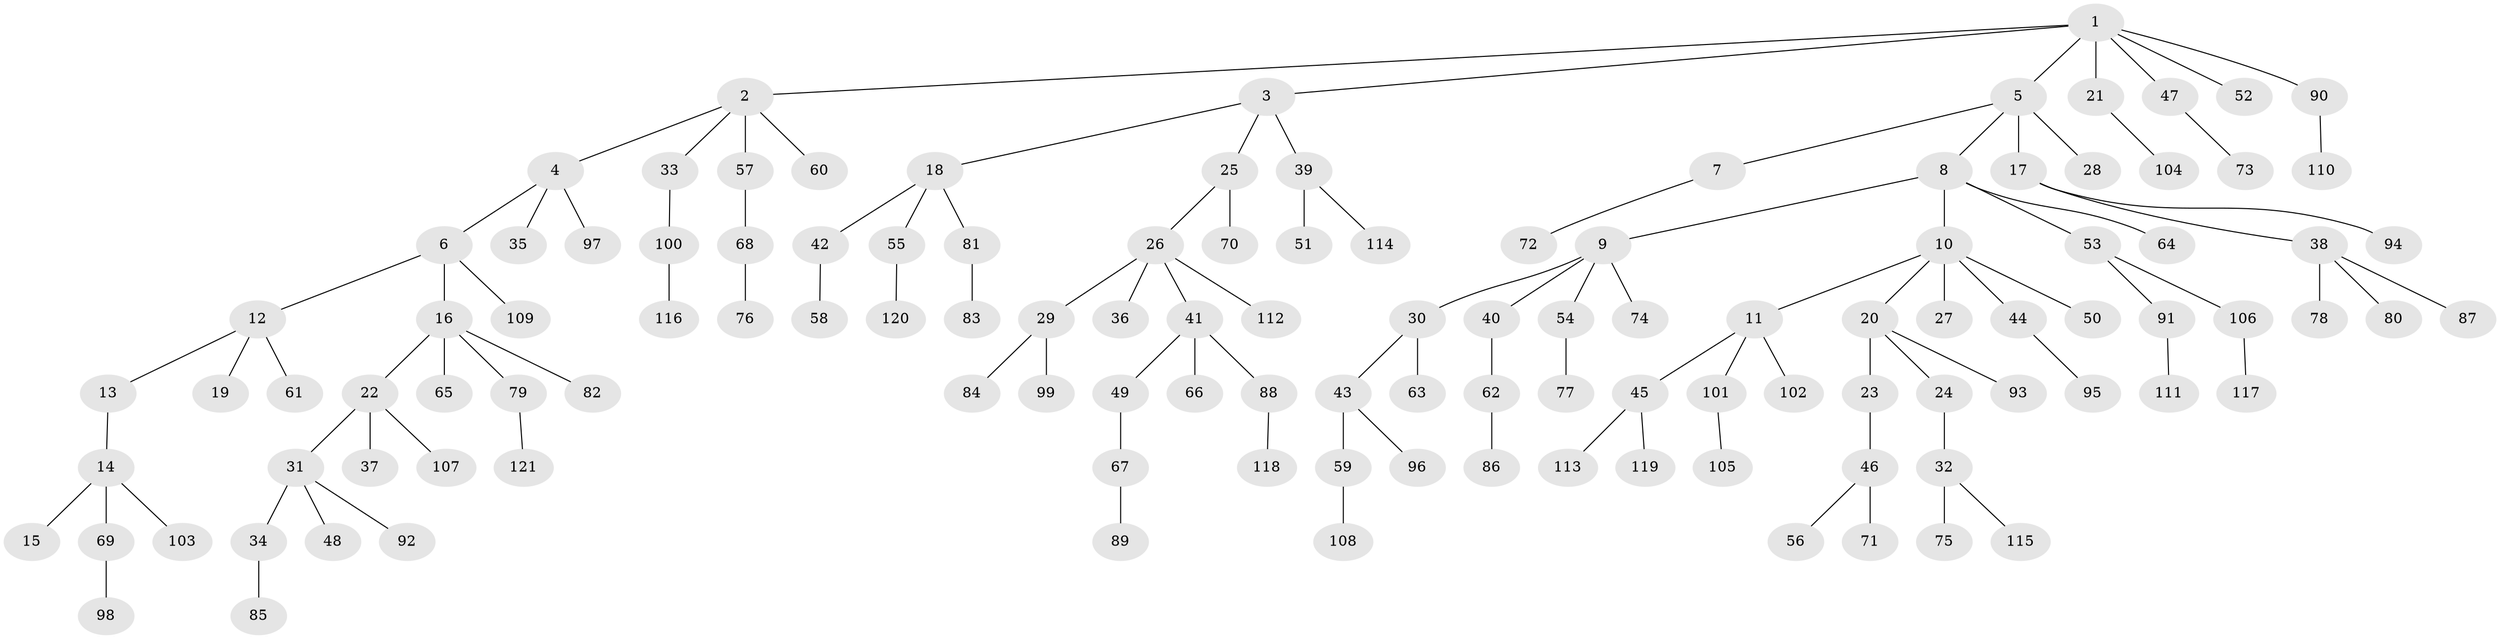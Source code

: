 // coarse degree distribution, {6: 0.03614457831325301, 5: 0.04819277108433735, 4: 0.04819277108433735, 3: 0.12048192771084337, 1: 0.6506024096385542, 7: 0.024096385542168676, 2: 0.07228915662650602}
// Generated by graph-tools (version 1.1) at 2025/42/03/06/25 10:42:02]
// undirected, 121 vertices, 120 edges
graph export_dot {
graph [start="1"]
  node [color=gray90,style=filled];
  1;
  2;
  3;
  4;
  5;
  6;
  7;
  8;
  9;
  10;
  11;
  12;
  13;
  14;
  15;
  16;
  17;
  18;
  19;
  20;
  21;
  22;
  23;
  24;
  25;
  26;
  27;
  28;
  29;
  30;
  31;
  32;
  33;
  34;
  35;
  36;
  37;
  38;
  39;
  40;
  41;
  42;
  43;
  44;
  45;
  46;
  47;
  48;
  49;
  50;
  51;
  52;
  53;
  54;
  55;
  56;
  57;
  58;
  59;
  60;
  61;
  62;
  63;
  64;
  65;
  66;
  67;
  68;
  69;
  70;
  71;
  72;
  73;
  74;
  75;
  76;
  77;
  78;
  79;
  80;
  81;
  82;
  83;
  84;
  85;
  86;
  87;
  88;
  89;
  90;
  91;
  92;
  93;
  94;
  95;
  96;
  97;
  98;
  99;
  100;
  101;
  102;
  103;
  104;
  105;
  106;
  107;
  108;
  109;
  110;
  111;
  112;
  113;
  114;
  115;
  116;
  117;
  118;
  119;
  120;
  121;
  1 -- 2;
  1 -- 3;
  1 -- 5;
  1 -- 21;
  1 -- 47;
  1 -- 52;
  1 -- 90;
  2 -- 4;
  2 -- 33;
  2 -- 57;
  2 -- 60;
  3 -- 18;
  3 -- 25;
  3 -- 39;
  4 -- 6;
  4 -- 35;
  4 -- 97;
  5 -- 7;
  5 -- 8;
  5 -- 17;
  5 -- 28;
  6 -- 12;
  6 -- 16;
  6 -- 109;
  7 -- 72;
  8 -- 9;
  8 -- 10;
  8 -- 53;
  8 -- 64;
  9 -- 30;
  9 -- 40;
  9 -- 54;
  9 -- 74;
  10 -- 11;
  10 -- 20;
  10 -- 27;
  10 -- 44;
  10 -- 50;
  11 -- 45;
  11 -- 101;
  11 -- 102;
  12 -- 13;
  12 -- 19;
  12 -- 61;
  13 -- 14;
  14 -- 15;
  14 -- 69;
  14 -- 103;
  16 -- 22;
  16 -- 65;
  16 -- 79;
  16 -- 82;
  17 -- 38;
  17 -- 94;
  18 -- 42;
  18 -- 55;
  18 -- 81;
  20 -- 23;
  20 -- 24;
  20 -- 93;
  21 -- 104;
  22 -- 31;
  22 -- 37;
  22 -- 107;
  23 -- 46;
  24 -- 32;
  25 -- 26;
  25 -- 70;
  26 -- 29;
  26 -- 36;
  26 -- 41;
  26 -- 112;
  29 -- 84;
  29 -- 99;
  30 -- 43;
  30 -- 63;
  31 -- 34;
  31 -- 48;
  31 -- 92;
  32 -- 75;
  32 -- 115;
  33 -- 100;
  34 -- 85;
  38 -- 78;
  38 -- 80;
  38 -- 87;
  39 -- 51;
  39 -- 114;
  40 -- 62;
  41 -- 49;
  41 -- 66;
  41 -- 88;
  42 -- 58;
  43 -- 59;
  43 -- 96;
  44 -- 95;
  45 -- 113;
  45 -- 119;
  46 -- 56;
  46 -- 71;
  47 -- 73;
  49 -- 67;
  53 -- 91;
  53 -- 106;
  54 -- 77;
  55 -- 120;
  57 -- 68;
  59 -- 108;
  62 -- 86;
  67 -- 89;
  68 -- 76;
  69 -- 98;
  79 -- 121;
  81 -- 83;
  88 -- 118;
  90 -- 110;
  91 -- 111;
  100 -- 116;
  101 -- 105;
  106 -- 117;
}
